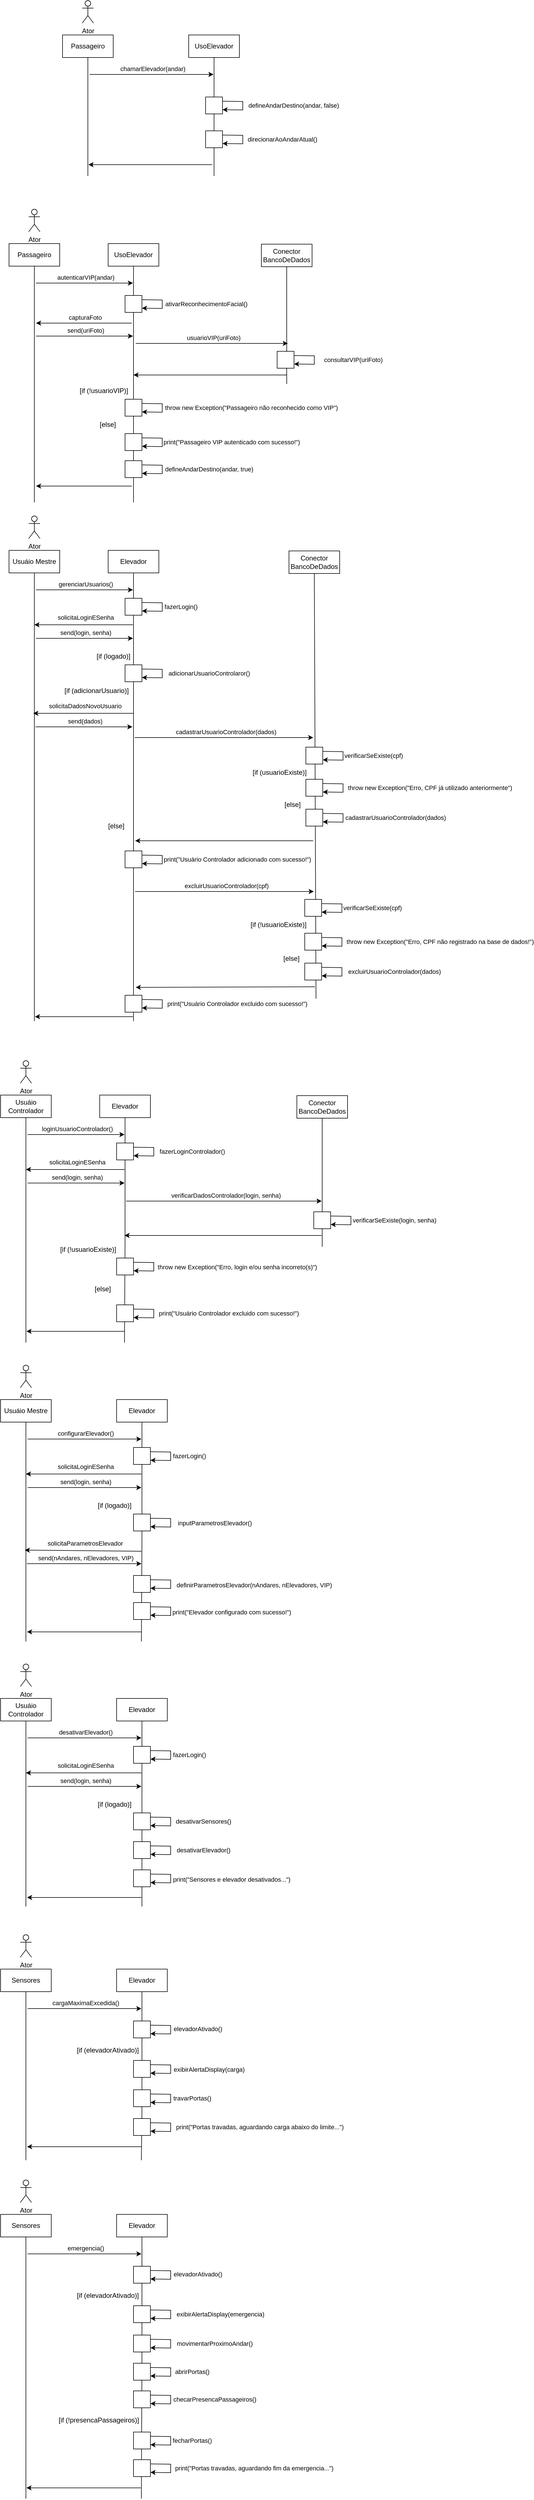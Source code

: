 <mxfile version="20.5.3" type="github">
  <diagram id="3JyE9qWSIHC2tVnXCIS9" name="Página-1">
    <mxGraphModel dx="963" dy="419" grid="1" gridSize="10" guides="1" tooltips="1" connect="1" arrows="1" fold="1" page="1" pageScale="1" pageWidth="827" pageHeight="1169" math="0" shadow="0">
      <root>
        <mxCell id="0" />
        <mxCell id="1" parent="0" />
        <mxCell id="3kf62RT6ePGo2hTkcLxx-1" value="Passageiro" style="rounded=0;whiteSpace=wrap;html=1;" parent="1" vertex="1">
          <mxGeometry x="190" y="81" width="90" height="40" as="geometry" />
        </mxCell>
        <mxCell id="3kf62RT6ePGo2hTkcLxx-2" value="Ator" style="shape=umlActor;verticalLabelPosition=bottom;verticalAlign=top;html=1;outlineConnect=0;" parent="1" vertex="1">
          <mxGeometry x="225" y="20" width="20" height="40" as="geometry" />
        </mxCell>
        <mxCell id="3kf62RT6ePGo2hTkcLxx-4" value="UsoElevador" style="rounded=0;whiteSpace=wrap;html=1;" parent="1" vertex="1">
          <mxGeometry x="414" y="81" width="90" height="40" as="geometry" />
        </mxCell>
        <mxCell id="3kf62RT6ePGo2hTkcLxx-5" value="" style="endArrow=none;html=1;rounded=0;entryX=0.5;entryY=1;entryDx=0;entryDy=0;startArrow=none;" parent="1" source="3kf62RT6ePGo2hTkcLxx-9" target="3kf62RT6ePGo2hTkcLxx-4" edge="1">
          <mxGeometry width="50" height="50" relative="1" as="geometry">
            <mxPoint x="459" y="431" as="sourcePoint" />
            <mxPoint x="440" y="211" as="targetPoint" />
          </mxGeometry>
        </mxCell>
        <mxCell id="3kf62RT6ePGo2hTkcLxx-6" value="" style="endArrow=none;html=1;rounded=0;entryX=0.5;entryY=1;entryDx=0;entryDy=0;" parent="1" target="3kf62RT6ePGo2hTkcLxx-1" edge="1">
          <mxGeometry width="50" height="50" relative="1" as="geometry">
            <mxPoint x="235" y="331" as="sourcePoint" />
            <mxPoint x="234.5" y="141" as="targetPoint" />
          </mxGeometry>
        </mxCell>
        <mxCell id="3kf62RT6ePGo2hTkcLxx-8" value="chamarElevador(andar)" style="endArrow=classic;html=1;rounded=0;" parent="1" edge="1">
          <mxGeometry x="0.018" y="10" width="50" height="50" relative="1" as="geometry">
            <mxPoint x="238" y="151" as="sourcePoint" />
            <mxPoint x="458" y="151" as="targetPoint" />
            <mxPoint as="offset" />
          </mxGeometry>
        </mxCell>
        <mxCell id="3kf62RT6ePGo2hTkcLxx-9" value="" style="whiteSpace=wrap;html=1;aspect=fixed;" parent="1" vertex="1">
          <mxGeometry x="444" y="191" width="30" height="30" as="geometry" />
        </mxCell>
        <mxCell id="3kf62RT6ePGo2hTkcLxx-10" value="" style="endArrow=none;html=1;rounded=0;entryX=0.5;entryY=1;entryDx=0;entryDy=0;" parent="1" target="3kf62RT6ePGo2hTkcLxx-9" edge="1">
          <mxGeometry width="50" height="50" relative="1" as="geometry">
            <mxPoint x="459" y="331" as="sourcePoint" />
            <mxPoint x="459" y="121" as="targetPoint" />
            <Array as="points">
              <mxPoint x="459" y="331" />
            </Array>
          </mxGeometry>
        </mxCell>
        <mxCell id="3kf62RT6ePGo2hTkcLxx-11" value="defineAndarDestino(andar, false)" style="endArrow=classic;html=1;rounded=0;exitX=1;exitY=0.25;exitDx=0;exitDy=0;entryX=1;entryY=0.75;entryDx=0;entryDy=0;" parent="1" source="3kf62RT6ePGo2hTkcLxx-9" target="3kf62RT6ePGo2hTkcLxx-9" edge="1">
          <mxGeometry x="-0.011" y="90" width="50" height="50" relative="1" as="geometry">
            <mxPoint x="370" y="261" as="sourcePoint" />
            <mxPoint x="500" y="221" as="targetPoint" />
            <Array as="points">
              <mxPoint x="510" y="199" />
              <mxPoint x="510" y="206" />
              <mxPoint x="510" y="214" />
            </Array>
            <mxPoint as="offset" />
          </mxGeometry>
        </mxCell>
        <mxCell id="3kf62RT6ePGo2hTkcLxx-13" value="" style="whiteSpace=wrap;html=1;aspect=fixed;" parent="1" vertex="1">
          <mxGeometry x="444" y="251" width="30" height="30" as="geometry" />
        </mxCell>
        <mxCell id="3kf62RT6ePGo2hTkcLxx-14" value="direcionarAoAndarAtual()" style="endArrow=classic;html=1;rounded=0;exitX=1;exitY=0.25;exitDx=0;exitDy=0;entryX=1;entryY=0.75;entryDx=0;entryDy=0;" parent="1" source="3kf62RT6ePGo2hTkcLxx-13" target="3kf62RT6ePGo2hTkcLxx-13" edge="1">
          <mxGeometry x="-0.011" y="70" width="50" height="50" relative="1" as="geometry">
            <mxPoint x="370" y="321" as="sourcePoint" />
            <mxPoint x="500" y="281" as="targetPoint" />
            <Array as="points">
              <mxPoint x="510" y="259" />
              <mxPoint x="510" y="266" />
              <mxPoint x="510" y="274" />
            </Array>
            <mxPoint as="offset" />
          </mxGeometry>
        </mxCell>
        <mxCell id="3kf62RT6ePGo2hTkcLxx-15" value="" style="endArrow=classic;html=1;rounded=0;" parent="1" edge="1">
          <mxGeometry width="50" height="50" relative="1" as="geometry">
            <mxPoint x="456" y="311" as="sourcePoint" />
            <mxPoint x="236" y="311" as="targetPoint" />
          </mxGeometry>
        </mxCell>
        <mxCell id="idAeQF3LPdiyXYUl15NZ-1" value="Passageiro" style="rounded=0;whiteSpace=wrap;html=1;" parent="1" vertex="1">
          <mxGeometry x="95" y="451" width="90" height="40" as="geometry" />
        </mxCell>
        <mxCell id="idAeQF3LPdiyXYUl15NZ-2" value="Ator" style="shape=umlActor;verticalLabelPosition=bottom;verticalAlign=top;html=1;outlineConnect=0;" parent="1" vertex="1">
          <mxGeometry x="130" y="390" width="20" height="40" as="geometry" />
        </mxCell>
        <mxCell id="idAeQF3LPdiyXYUl15NZ-3" value="UsoElevador" style="rounded=0;whiteSpace=wrap;html=1;" parent="1" vertex="1">
          <mxGeometry x="271" y="451" width="90" height="40" as="geometry" />
        </mxCell>
        <mxCell id="idAeQF3LPdiyXYUl15NZ-4" value="" style="endArrow=none;html=1;rounded=0;entryX=0.5;entryY=1;entryDx=0;entryDy=0;startArrow=none;" parent="1" source="idAeQF3LPdiyXYUl15NZ-7" target="idAeQF3LPdiyXYUl15NZ-3" edge="1">
          <mxGeometry width="50" height="50" relative="1" as="geometry">
            <mxPoint x="316" y="801" as="sourcePoint" />
            <mxPoint x="297" y="581" as="targetPoint" />
          </mxGeometry>
        </mxCell>
        <mxCell id="idAeQF3LPdiyXYUl15NZ-5" value="" style="endArrow=none;html=1;rounded=0;entryX=0.5;entryY=1;entryDx=0;entryDy=0;" parent="1" target="idAeQF3LPdiyXYUl15NZ-1" edge="1">
          <mxGeometry width="50" height="50" relative="1" as="geometry">
            <mxPoint x="140" y="910" as="sourcePoint" />
            <mxPoint x="139.5" y="511" as="targetPoint" />
          </mxGeometry>
        </mxCell>
        <mxCell id="idAeQF3LPdiyXYUl15NZ-6" value="autenticarVIP(andar)" style="endArrow=classic;html=1;rounded=0;" parent="1" edge="1">
          <mxGeometry x="0.018" y="10" width="50" height="50" relative="1" as="geometry">
            <mxPoint x="143" y="521" as="sourcePoint" />
            <mxPoint x="315" y="521" as="targetPoint" />
            <mxPoint as="offset" />
          </mxGeometry>
        </mxCell>
        <mxCell id="idAeQF3LPdiyXYUl15NZ-7" value="" style="whiteSpace=wrap;html=1;aspect=fixed;" parent="1" vertex="1">
          <mxGeometry x="301" y="543" width="30" height="30" as="geometry" />
        </mxCell>
        <mxCell id="idAeQF3LPdiyXYUl15NZ-8" value="" style="endArrow=none;html=1;rounded=0;entryX=0.5;entryY=1;entryDx=0;entryDy=0;" parent="1" target="idAeQF3LPdiyXYUl15NZ-7" edge="1">
          <mxGeometry width="50" height="50" relative="1" as="geometry">
            <mxPoint x="316" y="701" as="sourcePoint" />
            <mxPoint x="316" y="491" as="targetPoint" />
            <Array as="points">
              <mxPoint x="316" y="910" />
              <mxPoint x="316" y="701" />
            </Array>
          </mxGeometry>
        </mxCell>
        <mxCell id="idAeQF3LPdiyXYUl15NZ-9" value="ativarReconhecimentoFacial()" style="endArrow=classic;html=1;rounded=0;exitX=1;exitY=0.25;exitDx=0;exitDy=0;entryX=1;entryY=0.75;entryDx=0;entryDy=0;" parent="1" source="idAeQF3LPdiyXYUl15NZ-7" target="idAeQF3LPdiyXYUl15NZ-7" edge="1">
          <mxGeometry x="-0.011" y="78" width="50" height="50" relative="1" as="geometry">
            <mxPoint x="227" y="613" as="sourcePoint" />
            <mxPoint x="357" y="573" as="targetPoint" />
            <Array as="points">
              <mxPoint x="367" y="551" />
              <mxPoint x="367" y="558" />
              <mxPoint x="367" y="566" />
            </Array>
            <mxPoint as="offset" />
          </mxGeometry>
        </mxCell>
        <mxCell id="idAeQF3LPdiyXYUl15NZ-10" value="" style="whiteSpace=wrap;html=1;aspect=fixed;" parent="1" vertex="1">
          <mxGeometry x="301" y="836" width="30" height="30" as="geometry" />
        </mxCell>
        <mxCell id="idAeQF3LPdiyXYUl15NZ-11" value="defineAndarDestino(andar, true)" style="endArrow=classic;html=1;rounded=0;exitX=1;exitY=0.25;exitDx=0;exitDy=0;entryX=1;entryY=0.75;entryDx=0;entryDy=0;" parent="1" source="idAeQF3LPdiyXYUl15NZ-10" target="idAeQF3LPdiyXYUl15NZ-10" edge="1">
          <mxGeometry x="-0.011" y="83" width="50" height="50" relative="1" as="geometry">
            <mxPoint x="227" y="906" as="sourcePoint" />
            <mxPoint x="357" y="866" as="targetPoint" />
            <Array as="points">
              <mxPoint x="367" y="844" />
              <mxPoint x="367" y="851" />
              <mxPoint x="367" y="859" />
            </Array>
            <mxPoint as="offset" />
          </mxGeometry>
        </mxCell>
        <mxCell id="idAeQF3LPdiyXYUl15NZ-12" value="" style="endArrow=classic;html=1;rounded=0;" parent="1" edge="1">
          <mxGeometry width="50" height="50" relative="1" as="geometry">
            <mxPoint x="313" y="881" as="sourcePoint" />
            <mxPoint x="143" y="881" as="targetPoint" />
          </mxGeometry>
        </mxCell>
        <mxCell id="idAeQF3LPdiyXYUl15NZ-14" value="Conector&lt;br&gt;BancoDeDados" style="rounded=0;whiteSpace=wrap;html=1;" parent="1" vertex="1">
          <mxGeometry x="543" y="452" width="90" height="40" as="geometry" />
        </mxCell>
        <mxCell id="idAeQF3LPdiyXYUl15NZ-15" value="" style="endArrow=none;html=1;rounded=0;entryX=0.5;entryY=1;entryDx=0;entryDy=0;startArrow=none;" parent="1" target="idAeQF3LPdiyXYUl15NZ-14" edge="1">
          <mxGeometry width="50" height="50" relative="1" as="geometry">
            <mxPoint x="588" y="700" as="sourcePoint" />
            <mxPoint x="588" y="508" as="targetPoint" />
          </mxGeometry>
        </mxCell>
        <mxCell id="idAeQF3LPdiyXYUl15NZ-16" value="usuarioVIP(uriFoto)" style="endArrow=classic;html=1;rounded=0;" parent="1" edge="1">
          <mxGeometry x="0.018" y="10" width="50" height="50" relative="1" as="geometry">
            <mxPoint x="320" y="628" as="sourcePoint" />
            <mxPoint x="590" y="628" as="targetPoint" />
            <mxPoint as="offset" />
          </mxGeometry>
        </mxCell>
        <mxCell id="idAeQF3LPdiyXYUl15NZ-17" value="[if (!usuarioVIP)]" style="text;html=1;align=center;verticalAlign=middle;resizable=0;points=[];autosize=1;strokeColor=none;fillColor=none;" parent="1" vertex="1">
          <mxGeometry x="208" y="697" width="110" height="30" as="geometry" />
        </mxCell>
        <mxCell id="idAeQF3LPdiyXYUl15NZ-22" value="" style="whiteSpace=wrap;html=1;aspect=fixed;" parent="1" vertex="1">
          <mxGeometry x="301" y="727" width="30" height="30" as="geometry" />
        </mxCell>
        <mxCell id="idAeQF3LPdiyXYUl15NZ-23" value="throw new Exception(&quot;Passageiro não reconhecido como VIP&quot;)" style="endArrow=classic;html=1;rounded=0;exitX=1;exitY=0.25;exitDx=0;exitDy=0;entryX=1;entryY=0.75;entryDx=0;entryDy=0;" parent="1" source="idAeQF3LPdiyXYUl15NZ-22" target="idAeQF3LPdiyXYUl15NZ-22" edge="1">
          <mxGeometry x="-0.011" y="158" width="50" height="50" relative="1" as="geometry">
            <mxPoint x="227" y="797" as="sourcePoint" />
            <mxPoint x="357" y="757" as="targetPoint" />
            <Array as="points">
              <mxPoint x="367" y="735" />
              <mxPoint x="367" y="742" />
              <mxPoint x="367" y="750" />
            </Array>
            <mxPoint as="offset" />
          </mxGeometry>
        </mxCell>
        <mxCell id="idAeQF3LPdiyXYUl15NZ-24" value="" style="endArrow=classic;html=1;rounded=0;" parent="1" edge="1">
          <mxGeometry x="0.018" y="10" width="50" height="50" relative="1" as="geometry">
            <mxPoint x="588" y="684" as="sourcePoint" />
            <mxPoint x="316" y="684" as="targetPoint" />
            <mxPoint as="offset" />
          </mxGeometry>
        </mxCell>
        <mxCell id="idAeQF3LPdiyXYUl15NZ-25" value="" style="whiteSpace=wrap;html=1;aspect=fixed;" parent="1" vertex="1">
          <mxGeometry x="571" y="642" width="30" height="30" as="geometry" />
        </mxCell>
        <mxCell id="idAeQF3LPdiyXYUl15NZ-26" value="consultarVIP(uriFoto)" style="endArrow=classic;html=1;rounded=0;exitX=1;exitY=0.25;exitDx=0;exitDy=0;entryX=1;entryY=0.75;entryDx=0;entryDy=0;" parent="1" source="idAeQF3LPdiyXYUl15NZ-25" target="idAeQF3LPdiyXYUl15NZ-25" edge="1">
          <mxGeometry x="-0.011" y="69" width="50" height="50" relative="1" as="geometry">
            <mxPoint x="497" y="712" as="sourcePoint" />
            <mxPoint x="627" y="672" as="targetPoint" />
            <Array as="points">
              <mxPoint x="637" y="650" />
              <mxPoint x="637" y="657" />
              <mxPoint x="637" y="665" />
            </Array>
            <mxPoint as="offset" />
          </mxGeometry>
        </mxCell>
        <mxCell id="idAeQF3LPdiyXYUl15NZ-28" value="[else]" style="text;html=1;align=center;verticalAlign=middle;resizable=0;points=[];autosize=1;strokeColor=none;fillColor=none;" parent="1" vertex="1">
          <mxGeometry x="245" y="757" width="50" height="30" as="geometry" />
        </mxCell>
        <mxCell id="idAeQF3LPdiyXYUl15NZ-31" value="" style="whiteSpace=wrap;html=1;aspect=fixed;" parent="1" vertex="1">
          <mxGeometry x="301" y="788" width="30" height="30" as="geometry" />
        </mxCell>
        <mxCell id="idAeQF3LPdiyXYUl15NZ-32" value="print(&quot;Passageiro VIP autenticado com sucesso!&quot;)" style="endArrow=classic;html=1;rounded=0;exitX=1;exitY=0.25;exitDx=0;exitDy=0;entryX=1;entryY=0.75;entryDx=0;entryDy=0;" parent="1" source="idAeQF3LPdiyXYUl15NZ-31" target="idAeQF3LPdiyXYUl15NZ-31" edge="1">
          <mxGeometry x="-0.011" y="123" width="50" height="50" relative="1" as="geometry">
            <mxPoint x="227" y="858" as="sourcePoint" />
            <mxPoint x="357" y="818" as="targetPoint" />
            <Array as="points">
              <mxPoint x="367" y="796" />
              <mxPoint x="367" y="803" />
              <mxPoint x="367" y="811" />
            </Array>
            <mxPoint as="offset" />
          </mxGeometry>
        </mxCell>
        <mxCell id="idAeQF3LPdiyXYUl15NZ-33" value="Usuáio Mestre" style="rounded=0;whiteSpace=wrap;html=1;" parent="1" vertex="1">
          <mxGeometry x="95" y="995" width="90" height="40" as="geometry" />
        </mxCell>
        <mxCell id="idAeQF3LPdiyXYUl15NZ-34" value="Ator" style="shape=umlActor;verticalLabelPosition=bottom;verticalAlign=top;html=1;outlineConnect=0;" parent="1" vertex="1">
          <mxGeometry x="130" y="934" width="20" height="40" as="geometry" />
        </mxCell>
        <mxCell id="idAeQF3LPdiyXYUl15NZ-35" value="Elevador" style="rounded=0;whiteSpace=wrap;html=1;" parent="1" vertex="1">
          <mxGeometry x="271" y="995" width="90" height="40" as="geometry" />
        </mxCell>
        <mxCell id="idAeQF3LPdiyXYUl15NZ-36" value="" style="endArrow=none;html=1;rounded=0;entryX=0.5;entryY=1;entryDx=0;entryDy=0;startArrow=none;" parent="1" source="idAeQF3LPdiyXYUl15NZ-39" target="idAeQF3LPdiyXYUl15NZ-35" edge="1">
          <mxGeometry width="50" height="50" relative="1" as="geometry">
            <mxPoint x="316" y="1345" as="sourcePoint" />
            <mxPoint x="297" y="1125" as="targetPoint" />
          </mxGeometry>
        </mxCell>
        <mxCell id="idAeQF3LPdiyXYUl15NZ-37" value="" style="endArrow=none;html=1;rounded=0;entryX=0.5;entryY=1;entryDx=0;entryDy=0;" parent="1" target="idAeQF3LPdiyXYUl15NZ-33" edge="1">
          <mxGeometry width="50" height="50" relative="1" as="geometry">
            <mxPoint x="140" y="1830" as="sourcePoint" />
            <mxPoint x="139.5" y="1055" as="targetPoint" />
          </mxGeometry>
        </mxCell>
        <mxCell id="idAeQF3LPdiyXYUl15NZ-38" value="gerenciarUsuarios()" style="endArrow=classic;html=1;rounded=0;" parent="1" edge="1">
          <mxGeometry x="0.018" y="10" width="50" height="50" relative="1" as="geometry">
            <mxPoint x="143" y="1065" as="sourcePoint" />
            <mxPoint x="315.0" y="1065" as="targetPoint" />
            <mxPoint as="offset" />
          </mxGeometry>
        </mxCell>
        <mxCell id="idAeQF3LPdiyXYUl15NZ-39" value="" style="whiteSpace=wrap;html=1;aspect=fixed;" parent="1" vertex="1">
          <mxGeometry x="301" y="1198" width="30" height="30" as="geometry" />
        </mxCell>
        <mxCell id="idAeQF3LPdiyXYUl15NZ-40" value="" style="endArrow=none;html=1;rounded=0;entryX=0.5;entryY=1;entryDx=0;entryDy=0;" parent="1" target="idAeQF3LPdiyXYUl15NZ-39" edge="1">
          <mxGeometry width="50" height="50" relative="1" as="geometry">
            <mxPoint x="316.0" y="1245" as="sourcePoint" />
            <mxPoint x="316" y="1035" as="targetPoint" />
            <Array as="points">
              <mxPoint x="316" y="1830" />
              <mxPoint x="316" y="1245" />
            </Array>
          </mxGeometry>
        </mxCell>
        <mxCell id="idAeQF3LPdiyXYUl15NZ-41" value="adicionarUsuarioControlaror()" style="endArrow=classic;html=1;rounded=0;exitX=1;exitY=0.25;exitDx=0;exitDy=0;entryX=1;entryY=0.75;entryDx=0;entryDy=0;" parent="1" source="idAeQF3LPdiyXYUl15NZ-39" target="idAeQF3LPdiyXYUl15NZ-39" edge="1">
          <mxGeometry x="-0.011" y="83" width="50" height="50" relative="1" as="geometry">
            <mxPoint x="227" y="1268" as="sourcePoint" />
            <mxPoint x="357" y="1228" as="targetPoint" />
            <Array as="points">
              <mxPoint x="367" y="1206" />
              <mxPoint x="367" y="1213" />
              <mxPoint x="367" y="1221" />
            </Array>
            <mxPoint as="offset" />
          </mxGeometry>
        </mxCell>
        <mxCell id="idAeQF3LPdiyXYUl15NZ-44" value="" style="endArrow=classic;html=1;rounded=0;" parent="1" edge="1">
          <mxGeometry width="50" height="50" relative="1" as="geometry">
            <mxPoint x="315" y="1822" as="sourcePoint" />
            <mxPoint x="141" y="1822" as="targetPoint" />
          </mxGeometry>
        </mxCell>
        <mxCell id="idAeQF3LPdiyXYUl15NZ-45" value="Conector&lt;br&gt;BancoDeDados" style="rounded=0;whiteSpace=wrap;html=1;" parent="1" vertex="1">
          <mxGeometry x="592" y="996" width="90" height="40" as="geometry" />
        </mxCell>
        <mxCell id="idAeQF3LPdiyXYUl15NZ-46" value="" style="endArrow=none;html=1;rounded=0;entryX=0.5;entryY=1;entryDx=0;entryDy=0;startArrow=none;" parent="1" target="idAeQF3LPdiyXYUl15NZ-45" edge="1">
          <mxGeometry width="50" height="50" relative="1" as="geometry">
            <mxPoint x="640" y="1790" as="sourcePoint" />
            <mxPoint x="637" y="1052" as="targetPoint" />
          </mxGeometry>
        </mxCell>
        <mxCell id="idAeQF3LPdiyXYUl15NZ-47" value="cadastrarUsuarioControlador(dados)" style="endArrow=classic;html=1;rounded=0;" parent="1" edge="1">
          <mxGeometry x="0.018" y="10" width="50" height="50" relative="1" as="geometry">
            <mxPoint x="318" y="1327" as="sourcePoint" />
            <mxPoint x="635" y="1327" as="targetPoint" />
            <mxPoint as="offset" />
          </mxGeometry>
        </mxCell>
        <mxCell id="idAeQF3LPdiyXYUl15NZ-48" value="[if (adicionarUsuario)]" style="text;html=1;align=center;verticalAlign=middle;resizable=0;points=[];autosize=1;strokeColor=none;fillColor=none;" parent="1" vertex="1">
          <mxGeometry x="180" y="1229" width="140" height="30" as="geometry" />
        </mxCell>
        <mxCell id="idAeQF3LPdiyXYUl15NZ-52" value="" style="whiteSpace=wrap;html=1;aspect=fixed;" parent="1" vertex="1">
          <mxGeometry x="622" y="1454" width="30" height="30" as="geometry" />
        </mxCell>
        <mxCell id="idAeQF3LPdiyXYUl15NZ-53" value="cadastrarUsuarioControlador(dados)" style="endArrow=classic;html=1;rounded=0;exitX=1;exitY=0.25;exitDx=0;exitDy=0;entryX=1;entryY=0.75;entryDx=0;entryDy=0;" parent="1" source="idAeQF3LPdiyXYUl15NZ-52" target="idAeQF3LPdiyXYUl15NZ-52" edge="1">
          <mxGeometry x="-0.011" y="93" width="50" height="50" relative="1" as="geometry">
            <mxPoint x="548" y="1524" as="sourcePoint" />
            <mxPoint x="678" y="1484" as="targetPoint" />
            <Array as="points">
              <mxPoint x="688" y="1462" />
              <mxPoint x="688" y="1469" />
              <mxPoint x="688" y="1477" />
            </Array>
            <mxPoint as="offset" />
          </mxGeometry>
        </mxCell>
        <mxCell id="idAeQF3LPdiyXYUl15NZ-54" value="[else]" style="text;html=1;align=center;verticalAlign=middle;resizable=0;points=[];autosize=1;strokeColor=none;fillColor=none;" parent="1" vertex="1">
          <mxGeometry x="260" y="1469" width="50" height="30" as="geometry" />
        </mxCell>
        <mxCell id="idAeQF3LPdiyXYUl15NZ-57" value="capturaFoto" style="endArrow=classic;html=1;rounded=0;" parent="1" edge="1">
          <mxGeometry x="-0.024" y="-10" width="50" height="50" relative="1" as="geometry">
            <mxPoint x="313" y="592" as="sourcePoint" />
            <mxPoint x="143" y="592" as="targetPoint" />
            <mxPoint as="offset" />
          </mxGeometry>
        </mxCell>
        <mxCell id="idAeQF3LPdiyXYUl15NZ-58" value="send(uriFoto)" style="endArrow=classic;html=1;rounded=0;" parent="1" edge="1">
          <mxGeometry x="0.018" y="10" width="50" height="50" relative="1" as="geometry">
            <mxPoint x="143" y="615" as="sourcePoint" />
            <mxPoint x="315" y="615" as="targetPoint" />
            <mxPoint as="offset" />
          </mxGeometry>
        </mxCell>
        <mxCell id="idAeQF3LPdiyXYUl15NZ-59" value="solicitaDadosNovoUsuario" style="endArrow=classic;html=1;rounded=0;" parent="1" edge="1">
          <mxGeometry x="-0.034" y="-13" width="50" height="50" relative="1" as="geometry">
            <mxPoint x="316" y="1284" as="sourcePoint" />
            <mxPoint x="138.0" y="1284" as="targetPoint" />
            <mxPoint as="offset" />
          </mxGeometry>
        </mxCell>
        <mxCell id="idAeQF3LPdiyXYUl15NZ-60" value="send(dados)" style="endArrow=classic;html=1;rounded=0;" parent="1" edge="1">
          <mxGeometry x="0.018" y="10" width="50" height="50" relative="1" as="geometry">
            <mxPoint x="142" y="1308" as="sourcePoint" />
            <mxPoint x="314" y="1308" as="targetPoint" />
            <mxPoint as="offset" />
          </mxGeometry>
        </mxCell>
        <mxCell id="idAeQF3LPdiyXYUl15NZ-61" value="" style="endArrow=classic;html=1;rounded=0;" parent="1" edge="1">
          <mxGeometry x="-0.034" y="-13" width="50" height="50" relative="1" as="geometry">
            <mxPoint x="635" y="1510" as="sourcePoint" />
            <mxPoint x="319" y="1510" as="targetPoint" />
            <mxPoint as="offset" />
          </mxGeometry>
        </mxCell>
        <mxCell id="idAeQF3LPdiyXYUl15NZ-63" value="" style="whiteSpace=wrap;html=1;aspect=fixed;" parent="1" vertex="1">
          <mxGeometry x="301" y="1528" width="30" height="30" as="geometry" />
        </mxCell>
        <mxCell id="idAeQF3LPdiyXYUl15NZ-64" value="print(&quot;Usuário Controlador adicionado com sucesso!&quot;)" style="endArrow=classic;html=1;rounded=0;exitX=1;exitY=0.25;exitDx=0;exitDy=0;entryX=1;entryY=0.75;entryDx=0;entryDy=0;" parent="1" source="idAeQF3LPdiyXYUl15NZ-63" target="idAeQF3LPdiyXYUl15NZ-63" edge="1">
          <mxGeometry x="-0.011" y="133" width="50" height="50" relative="1" as="geometry">
            <mxPoint x="227" y="1598" as="sourcePoint" />
            <mxPoint x="357" y="1558" as="targetPoint" />
            <Array as="points">
              <mxPoint x="367" y="1536" />
              <mxPoint x="367" y="1543" />
              <mxPoint x="367" y="1551" />
            </Array>
            <mxPoint as="offset" />
          </mxGeometry>
        </mxCell>
        <mxCell id="idAeQF3LPdiyXYUl15NZ-66" value="" style="whiteSpace=wrap;html=1;aspect=fixed;" parent="1" vertex="1">
          <mxGeometry x="622" y="1344" width="30" height="30" as="geometry" />
        </mxCell>
        <mxCell id="idAeQF3LPdiyXYUl15NZ-67" value="verificarSeExiste(cpf)" style="endArrow=classic;html=1;rounded=0;exitX=1;exitY=0.25;exitDx=0;exitDy=0;entryX=1;entryY=0.75;entryDx=0;entryDy=0;" parent="1" source="idAeQF3LPdiyXYUl15NZ-66" target="idAeQF3LPdiyXYUl15NZ-66" edge="1">
          <mxGeometry x="-0.011" y="54" width="50" height="50" relative="1" as="geometry">
            <mxPoint x="548" y="1414" as="sourcePoint" />
            <mxPoint x="678" y="1374" as="targetPoint" />
            <Array as="points">
              <mxPoint x="688" y="1352" />
              <mxPoint x="688" y="1359" />
              <mxPoint x="688" y="1367" />
            </Array>
            <mxPoint as="offset" />
          </mxGeometry>
        </mxCell>
        <mxCell id="idAeQF3LPdiyXYUl15NZ-68" value="[if (usuarioExiste)]" style="text;html=1;align=center;verticalAlign=middle;resizable=0;points=[];autosize=1;strokeColor=none;fillColor=none;" parent="1" vertex="1">
          <mxGeometry x="515" y="1374" width="120" height="30" as="geometry" />
        </mxCell>
        <mxCell id="idAeQF3LPdiyXYUl15NZ-69" value="" style="whiteSpace=wrap;html=1;aspect=fixed;" parent="1" vertex="1">
          <mxGeometry x="622" y="1401" width="30" height="30" as="geometry" />
        </mxCell>
        <mxCell id="idAeQF3LPdiyXYUl15NZ-70" value="throw new Exception(&quot;Erro, CPF já utilizado anteriormente&quot;)" style="endArrow=classic;html=1;rounded=0;exitX=1;exitY=0.25;exitDx=0;exitDy=0;entryX=1;entryY=0.75;entryDx=0;entryDy=0;" parent="1" source="idAeQF3LPdiyXYUl15NZ-69" target="idAeQF3LPdiyXYUl15NZ-69" edge="1">
          <mxGeometry x="-0.011" y="154" width="50" height="50" relative="1" as="geometry">
            <mxPoint x="548" y="1471" as="sourcePoint" />
            <mxPoint x="678" y="1431" as="targetPoint" />
            <Array as="points">
              <mxPoint x="688" y="1409" />
              <mxPoint x="688" y="1416" />
              <mxPoint x="688" y="1424" />
            </Array>
            <mxPoint as="offset" />
          </mxGeometry>
        </mxCell>
        <mxCell id="idAeQF3LPdiyXYUl15NZ-71" value="[else]" style="text;html=1;align=center;verticalAlign=middle;resizable=0;points=[];autosize=1;strokeColor=none;fillColor=none;" parent="1" vertex="1">
          <mxGeometry x="573" y="1431" width="50" height="30" as="geometry" />
        </mxCell>
        <mxCell id="idAeQF3LPdiyXYUl15NZ-73" value="excluirUsuarioControlador(cpf)" style="endArrow=classic;html=1;rounded=0;" parent="1" edge="1">
          <mxGeometry x="0.018" y="10" width="50" height="50" relative="1" as="geometry">
            <mxPoint x="319" y="1600" as="sourcePoint" />
            <mxPoint x="636" y="1600" as="targetPoint" />
            <mxPoint as="offset" />
          </mxGeometry>
        </mxCell>
        <mxCell id="idAeQF3LPdiyXYUl15NZ-75" value="" style="endArrow=classic;html=1;rounded=0;" parent="1" edge="1">
          <mxGeometry x="-0.034" y="-13" width="50" height="50" relative="1" as="geometry">
            <mxPoint x="638" y="1769" as="sourcePoint" />
            <mxPoint x="320" y="1770" as="targetPoint" />
            <mxPoint as="offset" />
          </mxGeometry>
        </mxCell>
        <mxCell id="idAeQF3LPdiyXYUl15NZ-76" value="" style="whiteSpace=wrap;html=1;aspect=fixed;" parent="1" vertex="1">
          <mxGeometry x="620" y="1727" width="30" height="30" as="geometry" />
        </mxCell>
        <mxCell id="idAeQF3LPdiyXYUl15NZ-77" value="excluirUsuarioControlador(dados)" style="endArrow=classic;html=1;rounded=0;exitX=1;exitY=0.25;exitDx=0;exitDy=0;entryX=1;entryY=0.75;entryDx=0;entryDy=0;" parent="1" source="idAeQF3LPdiyXYUl15NZ-76" target="idAeQF3LPdiyXYUl15NZ-76" edge="1">
          <mxGeometry x="-0.011" y="93" width="50" height="50" relative="1" as="geometry">
            <mxPoint x="546" y="1797" as="sourcePoint" />
            <mxPoint x="676" y="1757" as="targetPoint" />
            <Array as="points">
              <mxPoint x="686" y="1735" />
              <mxPoint x="686" y="1742" />
              <mxPoint x="686" y="1750" />
            </Array>
            <mxPoint as="offset" />
          </mxGeometry>
        </mxCell>
        <mxCell id="idAeQF3LPdiyXYUl15NZ-78" value="" style="whiteSpace=wrap;html=1;aspect=fixed;" parent="1" vertex="1">
          <mxGeometry x="620" y="1614" width="30" height="30" as="geometry" />
        </mxCell>
        <mxCell id="idAeQF3LPdiyXYUl15NZ-79" value="verificarSeExiste(cpf)" style="endArrow=classic;html=1;rounded=0;exitX=1;exitY=0.25;exitDx=0;exitDy=0;entryX=1;entryY=0.75;entryDx=0;entryDy=0;" parent="1" source="idAeQF3LPdiyXYUl15NZ-78" target="idAeQF3LPdiyXYUl15NZ-78" edge="1">
          <mxGeometry x="-0.011" y="54" width="50" height="50" relative="1" as="geometry">
            <mxPoint x="546" y="1684" as="sourcePoint" />
            <mxPoint x="676" y="1644" as="targetPoint" />
            <Array as="points">
              <mxPoint x="686" y="1622" />
              <mxPoint x="686" y="1629" />
              <mxPoint x="686" y="1637" />
            </Array>
            <mxPoint as="offset" />
          </mxGeometry>
        </mxCell>
        <mxCell id="idAeQF3LPdiyXYUl15NZ-80" value="[if (!usuarioExiste)]" style="text;html=1;align=center;verticalAlign=middle;resizable=0;points=[];autosize=1;strokeColor=none;fillColor=none;" parent="1" vertex="1">
          <mxGeometry x="513" y="1644" width="120" height="30" as="geometry" />
        </mxCell>
        <mxCell id="idAeQF3LPdiyXYUl15NZ-81" value="" style="whiteSpace=wrap;html=1;aspect=fixed;" parent="1" vertex="1">
          <mxGeometry x="620" y="1674" width="30" height="30" as="geometry" />
        </mxCell>
        <mxCell id="idAeQF3LPdiyXYUl15NZ-82" value="throw new Exception(&quot;Erro, CPF não registrado na base de dados!&quot;)" style="endArrow=classic;html=1;rounded=0;exitX=1;exitY=0.25;exitDx=0;exitDy=0;entryX=1;entryY=0.75;entryDx=0;entryDy=0;" parent="1" source="idAeQF3LPdiyXYUl15NZ-81" target="idAeQF3LPdiyXYUl15NZ-81" edge="1">
          <mxGeometry x="-0.011" y="174" width="50" height="50" relative="1" as="geometry">
            <mxPoint x="546" y="1744" as="sourcePoint" />
            <mxPoint x="676" y="1704" as="targetPoint" />
            <Array as="points">
              <mxPoint x="686" y="1682" />
              <mxPoint x="686" y="1689" />
              <mxPoint x="686" y="1697" />
            </Array>
            <mxPoint as="offset" />
          </mxGeometry>
        </mxCell>
        <mxCell id="idAeQF3LPdiyXYUl15NZ-83" value="[else]" style="text;html=1;align=center;verticalAlign=middle;resizable=0;points=[];autosize=1;strokeColor=none;fillColor=none;" parent="1" vertex="1">
          <mxGeometry x="571" y="1704" width="50" height="30" as="geometry" />
        </mxCell>
        <mxCell id="idAeQF3LPdiyXYUl15NZ-84" value="" style="whiteSpace=wrap;html=1;aspect=fixed;" parent="1" vertex="1">
          <mxGeometry x="301" y="1784" width="30" height="30" as="geometry" />
        </mxCell>
        <mxCell id="idAeQF3LPdiyXYUl15NZ-85" value="print(&quot;Usuário Controlador excluido com sucesso!&quot;)" style="endArrow=classic;html=1;rounded=0;exitX=1;exitY=0.25;exitDx=0;exitDy=0;entryX=1;entryY=0.75;entryDx=0;entryDy=0;" parent="1" source="idAeQF3LPdiyXYUl15NZ-84" target="idAeQF3LPdiyXYUl15NZ-84" edge="1">
          <mxGeometry x="-0.011" y="133" width="50" height="50" relative="1" as="geometry">
            <mxPoint x="227" y="1854" as="sourcePoint" />
            <mxPoint x="357" y="1814" as="targetPoint" />
            <Array as="points">
              <mxPoint x="367" y="1792" />
              <mxPoint x="367" y="1799" />
              <mxPoint x="367" y="1807" />
            </Array>
            <mxPoint as="offset" />
          </mxGeometry>
        </mxCell>
        <mxCell id="idAeQF3LPdiyXYUl15NZ-124" value="" style="whiteSpace=wrap;html=1;aspect=fixed;" parent="1" vertex="1">
          <mxGeometry x="301" y="1080" width="30" height="30" as="geometry" />
        </mxCell>
        <mxCell id="idAeQF3LPdiyXYUl15NZ-125" value="fazerLogin()" style="endArrow=classic;html=1;rounded=0;exitX=1;exitY=0.25;exitDx=0;exitDy=0;entryX=1;entryY=0.75;entryDx=0;entryDy=0;" parent="1" source="idAeQF3LPdiyXYUl15NZ-124" target="idAeQF3LPdiyXYUl15NZ-124" edge="1">
          <mxGeometry x="-0.011" y="33" width="50" height="50" relative="1" as="geometry">
            <mxPoint x="227" y="1150" as="sourcePoint" />
            <mxPoint x="357" y="1110" as="targetPoint" />
            <Array as="points">
              <mxPoint x="367" y="1088" />
              <mxPoint x="367" y="1095" />
              <mxPoint x="367" y="1103" />
            </Array>
            <mxPoint as="offset" />
          </mxGeometry>
        </mxCell>
        <mxCell id="idAeQF3LPdiyXYUl15NZ-127" value="solicitaLoginESenha" style="endArrow=classic;html=1;rounded=0;" parent="1" edge="1">
          <mxGeometry x="-0.034" y="-13" width="50" height="50" relative="1" as="geometry">
            <mxPoint x="315" y="1127" as="sourcePoint" />
            <mxPoint x="140" y="1127" as="targetPoint" />
            <mxPoint as="offset" />
          </mxGeometry>
        </mxCell>
        <mxCell id="idAeQF3LPdiyXYUl15NZ-128" value="send(login, senha)" style="endArrow=classic;html=1;rounded=0;" parent="1" edge="1">
          <mxGeometry x="0.018" y="10" width="50" height="50" relative="1" as="geometry">
            <mxPoint x="143" y="1151" as="sourcePoint" />
            <mxPoint x="315" y="1151" as="targetPoint" />
            <mxPoint as="offset" />
          </mxGeometry>
        </mxCell>
        <mxCell id="idAeQF3LPdiyXYUl15NZ-129" value="[if (logado)]" style="text;html=1;align=center;verticalAlign=middle;resizable=0;points=[];autosize=1;strokeColor=none;fillColor=none;" parent="1" vertex="1">
          <mxGeometry x="240" y="1168" width="80" height="30" as="geometry" />
        </mxCell>
        <mxCell id="qbrw99FZiVQoqzOKYDM2-1" value="Usuáio Controlador" style="rounded=0;whiteSpace=wrap;html=1;" vertex="1" parent="1">
          <mxGeometry x="80" y="1961" width="90" height="40" as="geometry" />
        </mxCell>
        <mxCell id="qbrw99FZiVQoqzOKYDM2-2" value="Ator" style="shape=umlActor;verticalLabelPosition=bottom;verticalAlign=top;html=1;outlineConnect=0;" vertex="1" parent="1">
          <mxGeometry x="115" y="1900" width="20" height="40" as="geometry" />
        </mxCell>
        <mxCell id="qbrw99FZiVQoqzOKYDM2-3" value="Elevador" style="rounded=0;whiteSpace=wrap;html=1;" vertex="1" parent="1">
          <mxGeometry x="256" y="1961" width="90" height="40" as="geometry" />
        </mxCell>
        <mxCell id="qbrw99FZiVQoqzOKYDM2-4" value="" style="endArrow=none;html=1;rounded=0;entryX=0.5;entryY=1;entryDx=0;entryDy=0;startArrow=none;" edge="1" parent="1" target="qbrw99FZiVQoqzOKYDM2-3">
          <mxGeometry width="50" height="50" relative="1" as="geometry">
            <mxPoint x="301" y="2190" as="sourcePoint" />
            <mxPoint x="282" y="2091" as="targetPoint" />
          </mxGeometry>
        </mxCell>
        <mxCell id="qbrw99FZiVQoqzOKYDM2-5" value="" style="endArrow=none;html=1;rounded=0;entryX=0.5;entryY=1;entryDx=0;entryDy=0;" edge="1" parent="1" target="qbrw99FZiVQoqzOKYDM2-1">
          <mxGeometry width="50" height="50" relative="1" as="geometry">
            <mxPoint x="125" y="2400" as="sourcePoint" />
            <mxPoint x="124.5" y="2021" as="targetPoint" />
          </mxGeometry>
        </mxCell>
        <mxCell id="qbrw99FZiVQoqzOKYDM2-6" value="loginUsuarioControlador()" style="endArrow=classic;html=1;rounded=0;" edge="1" parent="1">
          <mxGeometry x="0.018" y="10" width="50" height="50" relative="1" as="geometry">
            <mxPoint x="128" y="2031" as="sourcePoint" />
            <mxPoint x="300" y="2031" as="targetPoint" />
            <mxPoint as="offset" />
          </mxGeometry>
        </mxCell>
        <mxCell id="qbrw99FZiVQoqzOKYDM2-8" value="" style="endArrow=none;html=1;rounded=0;entryX=0.5;entryY=1;entryDx=0;entryDy=0;" edge="1" parent="1">
          <mxGeometry width="50" height="50" relative="1" as="geometry">
            <mxPoint x="301" y="2221" as="sourcePoint" />
            <mxPoint x="301" y="2190" as="targetPoint" />
            <Array as="points">
              <mxPoint x="300" y="2400" />
              <mxPoint x="301" y="2221" />
            </Array>
          </mxGeometry>
        </mxCell>
        <mxCell id="qbrw99FZiVQoqzOKYDM2-10" value="" style="endArrow=classic;html=1;rounded=0;" edge="1" parent="1">
          <mxGeometry width="50" height="50" relative="1" as="geometry">
            <mxPoint x="300" y="2380" as="sourcePoint" />
            <mxPoint x="126" y="2380" as="targetPoint" />
          </mxGeometry>
        </mxCell>
        <mxCell id="qbrw99FZiVQoqzOKYDM2-11" value="Conector&lt;br&gt;BancoDeDados" style="rounded=0;whiteSpace=wrap;html=1;" vertex="1" parent="1">
          <mxGeometry x="606" y="1962" width="90" height="40" as="geometry" />
        </mxCell>
        <mxCell id="qbrw99FZiVQoqzOKYDM2-12" value="" style="endArrow=none;html=1;rounded=0;entryX=0.5;entryY=1;entryDx=0;entryDy=0;startArrow=none;" edge="1" parent="1" target="qbrw99FZiVQoqzOKYDM2-11">
          <mxGeometry width="50" height="50" relative="1" as="geometry">
            <mxPoint x="651" y="2230" as="sourcePoint" />
            <mxPoint x="651" y="2018" as="targetPoint" />
          </mxGeometry>
        </mxCell>
        <mxCell id="qbrw99FZiVQoqzOKYDM2-13" value="verificarDadosControlador(login, senha)" style="endArrow=classic;html=1;rounded=0;" edge="1" parent="1">
          <mxGeometry x="0.018" y="10" width="50" height="50" relative="1" as="geometry">
            <mxPoint x="303" y="2149" as="sourcePoint" />
            <mxPoint x="650" y="2149" as="targetPoint" />
            <mxPoint as="offset" />
          </mxGeometry>
        </mxCell>
        <mxCell id="qbrw99FZiVQoqzOKYDM2-17" value="[else]" style="text;html=1;align=center;verticalAlign=middle;resizable=0;points=[];autosize=1;strokeColor=none;fillColor=none;" vertex="1" parent="1">
          <mxGeometry x="236" y="2290" width="50" height="30" as="geometry" />
        </mxCell>
        <mxCell id="qbrw99FZiVQoqzOKYDM2-20" value="" style="endArrow=classic;html=1;rounded=0;" edge="1" parent="1">
          <mxGeometry x="-0.034" y="-13" width="50" height="50" relative="1" as="geometry">
            <mxPoint x="650" y="2210" as="sourcePoint" />
            <mxPoint x="300" y="2210" as="targetPoint" />
            <mxPoint as="offset" />
          </mxGeometry>
        </mxCell>
        <mxCell id="qbrw99FZiVQoqzOKYDM2-21" value="" style="whiteSpace=wrap;html=1;aspect=fixed;" vertex="1" parent="1">
          <mxGeometry x="286" y="2250" width="30" height="30" as="geometry" />
        </mxCell>
        <mxCell id="qbrw99FZiVQoqzOKYDM2-22" value="throw new Exception(&quot;Erro, login e/ou senha incorreto(s)&quot;)" style="endArrow=classic;html=1;rounded=0;exitX=1;exitY=0.25;exitDx=0;exitDy=0;entryX=1;entryY=0.75;entryDx=0;entryDy=0;" edge="1" parent="1" source="qbrw99FZiVQoqzOKYDM2-21" target="qbrw99FZiVQoqzOKYDM2-21">
          <mxGeometry x="0.011" y="148" width="50" height="50" relative="1" as="geometry">
            <mxPoint x="212" y="2320" as="sourcePoint" />
            <mxPoint x="342" y="2280" as="targetPoint" />
            <Array as="points">
              <mxPoint x="352" y="2258" />
              <mxPoint x="352" y="2265" />
              <mxPoint x="352" y="2273" />
            </Array>
            <mxPoint as="offset" />
          </mxGeometry>
        </mxCell>
        <mxCell id="qbrw99FZiVQoqzOKYDM2-23" value="" style="whiteSpace=wrap;html=1;aspect=fixed;" vertex="1" parent="1">
          <mxGeometry x="636" y="2168" width="30" height="30" as="geometry" />
        </mxCell>
        <mxCell id="qbrw99FZiVQoqzOKYDM2-24" value="verificarSeExiste(login, senha)" style="endArrow=classic;html=1;rounded=0;exitX=1;exitY=0.25;exitDx=0;exitDy=0;entryX=1;entryY=0.75;entryDx=0;entryDy=0;" edge="1" parent="1" source="qbrw99FZiVQoqzOKYDM2-23" target="qbrw99FZiVQoqzOKYDM2-23">
          <mxGeometry x="-0.011" y="77" width="50" height="50" relative="1" as="geometry">
            <mxPoint x="562" y="2238" as="sourcePoint" />
            <mxPoint x="692" y="2198" as="targetPoint" />
            <Array as="points">
              <mxPoint x="702" y="2176" />
              <mxPoint x="702" y="2183" />
              <mxPoint x="702" y="2191" />
            </Array>
            <mxPoint as="offset" />
          </mxGeometry>
        </mxCell>
        <mxCell id="qbrw99FZiVQoqzOKYDM2-25" value="[if (!usuarioExiste)]" style="text;html=1;align=center;verticalAlign=middle;resizable=0;points=[];autosize=1;strokeColor=none;fillColor=none;" vertex="1" parent="1">
          <mxGeometry x="175" y="2220" width="120" height="30" as="geometry" />
        </mxCell>
        <mxCell id="qbrw99FZiVQoqzOKYDM2-39" value="" style="whiteSpace=wrap;html=1;aspect=fixed;" vertex="1" parent="1">
          <mxGeometry x="286" y="2333" width="30" height="30" as="geometry" />
        </mxCell>
        <mxCell id="qbrw99FZiVQoqzOKYDM2-40" value="print(&quot;Usuário Controlador excluido com sucesso!&quot;)" style="endArrow=classic;html=1;rounded=0;exitX=1;exitY=0.25;exitDx=0;exitDy=0;entryX=1;entryY=0.75;entryDx=0;entryDy=0;" edge="1" parent="1" source="qbrw99FZiVQoqzOKYDM2-39" target="qbrw99FZiVQoqzOKYDM2-39">
          <mxGeometry x="-0.011" y="133" width="50" height="50" relative="1" as="geometry">
            <mxPoint x="212" y="2403" as="sourcePoint" />
            <mxPoint x="342" y="2363" as="targetPoint" />
            <Array as="points">
              <mxPoint x="352" y="2341" />
              <mxPoint x="352" y="2348" />
              <mxPoint x="352" y="2356" />
            </Array>
            <mxPoint as="offset" />
          </mxGeometry>
        </mxCell>
        <mxCell id="qbrw99FZiVQoqzOKYDM2-41" value="" style="whiteSpace=wrap;html=1;aspect=fixed;" vertex="1" parent="1">
          <mxGeometry x="286" y="2046" width="30" height="30" as="geometry" />
        </mxCell>
        <mxCell id="qbrw99FZiVQoqzOKYDM2-42" value="fazerLoginControlador()" style="endArrow=classic;html=1;rounded=0;exitX=1;exitY=0.25;exitDx=0;exitDy=0;entryX=1;entryY=0.75;entryDx=0;entryDy=0;" edge="1" parent="1" source="qbrw99FZiVQoqzOKYDM2-41" target="qbrw99FZiVQoqzOKYDM2-41">
          <mxGeometry x="-0.011" y="68" width="50" height="50" relative="1" as="geometry">
            <mxPoint x="212" y="2116" as="sourcePoint" />
            <mxPoint x="342" y="2076" as="targetPoint" />
            <Array as="points">
              <mxPoint x="352" y="2054" />
              <mxPoint x="352" y="2061" />
              <mxPoint x="352" y="2069" />
            </Array>
            <mxPoint as="offset" />
          </mxGeometry>
        </mxCell>
        <mxCell id="qbrw99FZiVQoqzOKYDM2-43" value="solicitaLoginESenha" style="endArrow=classic;html=1;rounded=0;" edge="1" parent="1">
          <mxGeometry x="-0.034" y="-13" width="50" height="50" relative="1" as="geometry">
            <mxPoint x="300" y="2093" as="sourcePoint" />
            <mxPoint x="125" y="2093" as="targetPoint" />
            <mxPoint as="offset" />
          </mxGeometry>
        </mxCell>
        <mxCell id="qbrw99FZiVQoqzOKYDM2-44" value="send(login, senha)" style="endArrow=classic;html=1;rounded=0;" edge="1" parent="1">
          <mxGeometry x="0.018" y="10" width="50" height="50" relative="1" as="geometry">
            <mxPoint x="128" y="2117" as="sourcePoint" />
            <mxPoint x="300" y="2117" as="targetPoint" />
            <mxPoint as="offset" />
          </mxGeometry>
        </mxCell>
        <mxCell id="qbrw99FZiVQoqzOKYDM2-46" value="Usuáio Mestre" style="rounded=0;whiteSpace=wrap;html=1;" vertex="1" parent="1">
          <mxGeometry x="80" y="2501" width="90" height="40" as="geometry" />
        </mxCell>
        <mxCell id="qbrw99FZiVQoqzOKYDM2-47" value="Ator" style="shape=umlActor;verticalLabelPosition=bottom;verticalAlign=top;html=1;outlineConnect=0;" vertex="1" parent="1">
          <mxGeometry x="115" y="2440" width="20" height="40" as="geometry" />
        </mxCell>
        <mxCell id="qbrw99FZiVQoqzOKYDM2-48" value="Elevador" style="rounded=0;whiteSpace=wrap;html=1;" vertex="1" parent="1">
          <mxGeometry x="286" y="2501" width="90" height="40" as="geometry" />
        </mxCell>
        <mxCell id="qbrw99FZiVQoqzOKYDM2-49" value="" style="endArrow=none;html=1;rounded=0;entryX=0.5;entryY=1;entryDx=0;entryDy=0;startArrow=none;" edge="1" parent="1" source="qbrw99FZiVQoqzOKYDM2-52" target="qbrw99FZiVQoqzOKYDM2-48">
          <mxGeometry width="50" height="50" relative="1" as="geometry">
            <mxPoint x="331" y="2851" as="sourcePoint" />
            <mxPoint x="312" y="2631" as="targetPoint" />
          </mxGeometry>
        </mxCell>
        <mxCell id="qbrw99FZiVQoqzOKYDM2-50" value="" style="endArrow=none;html=1;rounded=0;entryX=0.5;entryY=1;entryDx=0;entryDy=0;" edge="1" parent="1" target="qbrw99FZiVQoqzOKYDM2-46">
          <mxGeometry width="50" height="50" relative="1" as="geometry">
            <mxPoint x="125" y="2930" as="sourcePoint" />
            <mxPoint x="124.5" y="2561" as="targetPoint" />
          </mxGeometry>
        </mxCell>
        <mxCell id="qbrw99FZiVQoqzOKYDM2-51" value="configurarElevador()" style="endArrow=classic;html=1;rounded=0;" edge="1" parent="1">
          <mxGeometry x="0.018" y="10" width="50" height="50" relative="1" as="geometry">
            <mxPoint x="128" y="2571" as="sourcePoint" />
            <mxPoint x="330" y="2571" as="targetPoint" />
            <mxPoint as="offset" />
          </mxGeometry>
        </mxCell>
        <mxCell id="qbrw99FZiVQoqzOKYDM2-52" value="" style="whiteSpace=wrap;html=1;aspect=fixed;" vertex="1" parent="1">
          <mxGeometry x="316" y="2704" width="30" height="30" as="geometry" />
        </mxCell>
        <mxCell id="qbrw99FZiVQoqzOKYDM2-53" value="" style="endArrow=none;html=1;rounded=0;entryX=0.5;entryY=1;entryDx=0;entryDy=0;" edge="1" parent="1" target="qbrw99FZiVQoqzOKYDM2-52">
          <mxGeometry width="50" height="50" relative="1" as="geometry">
            <mxPoint x="331" y="2751" as="sourcePoint" />
            <mxPoint x="331" y="2541" as="targetPoint" />
            <Array as="points">
              <mxPoint x="330" y="2930" />
              <mxPoint x="331" y="2751" />
            </Array>
          </mxGeometry>
        </mxCell>
        <mxCell id="qbrw99FZiVQoqzOKYDM2-54" value="inputParametrosElevador()" style="endArrow=classic;html=1;rounded=0;exitX=1;exitY=0.25;exitDx=0;exitDy=0;entryX=1;entryY=0.75;entryDx=0;entryDy=0;" edge="1" parent="1" source="qbrw99FZiVQoqzOKYDM2-52" target="qbrw99FZiVQoqzOKYDM2-52">
          <mxGeometry x="0.011" y="78" width="50" height="50" relative="1" as="geometry">
            <mxPoint x="242" y="2774" as="sourcePoint" />
            <mxPoint x="372" y="2734" as="targetPoint" />
            <Array as="points">
              <mxPoint x="382" y="2712" />
              <mxPoint x="382" y="2719" />
              <mxPoint x="382" y="2727" />
            </Array>
            <mxPoint as="offset" />
          </mxGeometry>
        </mxCell>
        <mxCell id="qbrw99FZiVQoqzOKYDM2-55" value="" style="endArrow=classic;html=1;rounded=0;" edge="1" parent="1">
          <mxGeometry width="50" height="50" relative="1" as="geometry">
            <mxPoint x="330" y="2913" as="sourcePoint" />
            <mxPoint x="127" y="2913" as="targetPoint" />
          </mxGeometry>
        </mxCell>
        <mxCell id="qbrw99FZiVQoqzOKYDM2-58" value="solicitaParametrosElevador" style="endArrow=classic;html=1;rounded=0;" edge="1" parent="1">
          <mxGeometry x="-0.034" y="-13" width="50" height="50" relative="1" as="geometry">
            <mxPoint x="330" y="2770" as="sourcePoint" />
            <mxPoint x="123" y="2768" as="targetPoint" />
            <mxPoint as="offset" />
          </mxGeometry>
        </mxCell>
        <mxCell id="qbrw99FZiVQoqzOKYDM2-59" value="send(nAndares, nElevadores, VIP)" style="endArrow=classic;html=1;rounded=0;" edge="1" parent="1">
          <mxGeometry x="0.018" y="10" width="50" height="50" relative="1" as="geometry">
            <mxPoint x="127" y="2792" as="sourcePoint" />
            <mxPoint x="330" y="2792" as="targetPoint" />
            <mxPoint as="offset" />
          </mxGeometry>
        </mxCell>
        <mxCell id="qbrw99FZiVQoqzOKYDM2-60" value="" style="whiteSpace=wrap;html=1;aspect=fixed;" vertex="1" parent="1">
          <mxGeometry x="316" y="2861" width="30" height="30" as="geometry" />
        </mxCell>
        <mxCell id="qbrw99FZiVQoqzOKYDM2-61" value="print(&quot;Elevador configurado com sucesso!&quot;)" style="endArrow=classic;html=1;rounded=0;exitX=1;exitY=0.25;exitDx=0;exitDy=0;entryX=1;entryY=0.75;entryDx=0;entryDy=0;" edge="1" parent="1" source="qbrw99FZiVQoqzOKYDM2-60" target="qbrw99FZiVQoqzOKYDM2-60">
          <mxGeometry x="0.035" y="108" width="50" height="50" relative="1" as="geometry">
            <mxPoint x="242" y="2931" as="sourcePoint" />
            <mxPoint x="372" y="2891" as="targetPoint" />
            <Array as="points">
              <mxPoint x="382" y="2869" />
              <mxPoint x="382" y="2876" />
              <mxPoint x="382" y="2884" />
            </Array>
            <mxPoint as="offset" />
          </mxGeometry>
        </mxCell>
        <mxCell id="qbrw99FZiVQoqzOKYDM2-64" value="" style="whiteSpace=wrap;html=1;aspect=fixed;" vertex="1" parent="1">
          <mxGeometry x="316" y="2586" width="30" height="30" as="geometry" />
        </mxCell>
        <mxCell id="qbrw99FZiVQoqzOKYDM2-65" value="fazerLogin()" style="endArrow=classic;html=1;rounded=0;exitX=1;exitY=0.25;exitDx=0;exitDy=0;entryX=1;entryY=0.75;entryDx=0;entryDy=0;" edge="1" parent="1" source="qbrw99FZiVQoqzOKYDM2-64" target="qbrw99FZiVQoqzOKYDM2-64">
          <mxGeometry x="-0.011" y="33" width="50" height="50" relative="1" as="geometry">
            <mxPoint x="242" y="2656" as="sourcePoint" />
            <mxPoint x="372" y="2616" as="targetPoint" />
            <Array as="points">
              <mxPoint x="382" y="2594" />
              <mxPoint x="382" y="2601" />
              <mxPoint x="382" y="2609" />
            </Array>
            <mxPoint as="offset" />
          </mxGeometry>
        </mxCell>
        <mxCell id="qbrw99FZiVQoqzOKYDM2-66" value="solicitaLoginESenha" style="endArrow=classic;html=1;rounded=0;" edge="1" parent="1">
          <mxGeometry x="-0.034" y="-13" width="50" height="50" relative="1" as="geometry">
            <mxPoint x="330" y="2633" as="sourcePoint" />
            <mxPoint x="125" y="2633" as="targetPoint" />
            <mxPoint as="offset" />
          </mxGeometry>
        </mxCell>
        <mxCell id="qbrw99FZiVQoqzOKYDM2-67" value="send(login, senha)" style="endArrow=classic;html=1;rounded=0;" edge="1" parent="1">
          <mxGeometry x="0.018" y="10" width="50" height="50" relative="1" as="geometry">
            <mxPoint x="128" y="2657" as="sourcePoint" />
            <mxPoint x="330" y="2657" as="targetPoint" />
            <mxPoint as="offset" />
          </mxGeometry>
        </mxCell>
        <mxCell id="qbrw99FZiVQoqzOKYDM2-68" value="[if (logado)]" style="text;html=1;align=center;verticalAlign=middle;resizable=0;points=[];autosize=1;strokeColor=none;fillColor=none;" vertex="1" parent="1">
          <mxGeometry x="242" y="2674" width="80" height="30" as="geometry" />
        </mxCell>
        <mxCell id="qbrw99FZiVQoqzOKYDM2-69" value="" style="whiteSpace=wrap;html=1;aspect=fixed;" vertex="1" parent="1">
          <mxGeometry x="316" y="2813" width="30" height="30" as="geometry" />
        </mxCell>
        <mxCell id="qbrw99FZiVQoqzOKYDM2-70" value="definirParametrosElevador(nAndares, nElevadores, VIP)" style="endArrow=classic;html=1;rounded=0;exitX=1;exitY=0.25;exitDx=0;exitDy=0;entryX=1;entryY=0.75;entryDx=0;entryDy=0;" edge="1" parent="1" source="qbrw99FZiVQoqzOKYDM2-69" target="qbrw99FZiVQoqzOKYDM2-69">
          <mxGeometry x="0.035" y="148" width="50" height="50" relative="1" as="geometry">
            <mxPoint x="242" y="2883" as="sourcePoint" />
            <mxPoint x="372" y="2843" as="targetPoint" />
            <Array as="points">
              <mxPoint x="382" y="2821" />
              <mxPoint x="382" y="2828" />
              <mxPoint x="382" y="2836" />
            </Array>
            <mxPoint as="offset" />
          </mxGeometry>
        </mxCell>
        <mxCell id="qbrw99FZiVQoqzOKYDM2-71" value="Usuáio Controlador" style="rounded=0;whiteSpace=wrap;html=1;" vertex="1" parent="1">
          <mxGeometry x="80" y="3031" width="90" height="40" as="geometry" />
        </mxCell>
        <mxCell id="qbrw99FZiVQoqzOKYDM2-72" value="Ator" style="shape=umlActor;verticalLabelPosition=bottom;verticalAlign=top;html=1;outlineConnect=0;" vertex="1" parent="1">
          <mxGeometry x="115" y="2970" width="20" height="40" as="geometry" />
        </mxCell>
        <mxCell id="qbrw99FZiVQoqzOKYDM2-73" value="Elevador" style="rounded=0;whiteSpace=wrap;html=1;" vertex="1" parent="1">
          <mxGeometry x="286" y="3031" width="90" height="40" as="geometry" />
        </mxCell>
        <mxCell id="qbrw99FZiVQoqzOKYDM2-74" value="" style="endArrow=none;html=1;rounded=0;entryX=0.5;entryY=1;entryDx=0;entryDy=0;startArrow=none;" edge="1" parent="1" source="qbrw99FZiVQoqzOKYDM2-77" target="qbrw99FZiVQoqzOKYDM2-73">
          <mxGeometry width="50" height="50" relative="1" as="geometry">
            <mxPoint x="331" y="3381" as="sourcePoint" />
            <mxPoint x="312" y="3161" as="targetPoint" />
          </mxGeometry>
        </mxCell>
        <mxCell id="qbrw99FZiVQoqzOKYDM2-75" value="" style="endArrow=none;html=1;rounded=0;entryX=0.5;entryY=1;entryDx=0;entryDy=0;" edge="1" parent="1" target="qbrw99FZiVQoqzOKYDM2-71">
          <mxGeometry width="50" height="50" relative="1" as="geometry">
            <mxPoint x="125" y="3400" as="sourcePoint" />
            <mxPoint x="124.5" y="3091" as="targetPoint" />
          </mxGeometry>
        </mxCell>
        <mxCell id="qbrw99FZiVQoqzOKYDM2-76" value="desativarElevador()" style="endArrow=classic;html=1;rounded=0;" edge="1" parent="1">
          <mxGeometry x="0.018" y="10" width="50" height="50" relative="1" as="geometry">
            <mxPoint x="128" y="3101.0" as="sourcePoint" />
            <mxPoint x="330" y="3101.0" as="targetPoint" />
            <mxPoint as="offset" />
          </mxGeometry>
        </mxCell>
        <mxCell id="qbrw99FZiVQoqzOKYDM2-77" value="" style="whiteSpace=wrap;html=1;aspect=fixed;" vertex="1" parent="1">
          <mxGeometry x="316" y="3234" width="30" height="30" as="geometry" />
        </mxCell>
        <mxCell id="qbrw99FZiVQoqzOKYDM2-78" value="" style="endArrow=none;html=1;rounded=0;entryX=0.5;entryY=1;entryDx=0;entryDy=0;" edge="1" parent="1" target="qbrw99FZiVQoqzOKYDM2-77">
          <mxGeometry width="50" height="50" relative="1" as="geometry">
            <mxPoint x="331" y="3281.0" as="sourcePoint" />
            <mxPoint x="331" y="3071" as="targetPoint" />
            <Array as="points">
              <mxPoint x="331" y="3400" />
              <mxPoint x="331" y="3281" />
            </Array>
          </mxGeometry>
        </mxCell>
        <mxCell id="qbrw99FZiVQoqzOKYDM2-79" value="desativarSensores()" style="endArrow=classic;html=1;rounded=0;exitX=1;exitY=0.25;exitDx=0;exitDy=0;entryX=1;entryY=0.75;entryDx=0;entryDy=0;" edge="1" parent="1" source="qbrw99FZiVQoqzOKYDM2-77" target="qbrw99FZiVQoqzOKYDM2-77">
          <mxGeometry x="-0.011" y="58" width="50" height="50" relative="1" as="geometry">
            <mxPoint x="242" y="3304" as="sourcePoint" />
            <mxPoint x="372" y="3264" as="targetPoint" />
            <Array as="points">
              <mxPoint x="382" y="3242" />
              <mxPoint x="382" y="3249" />
              <mxPoint x="382" y="3257" />
            </Array>
            <mxPoint as="offset" />
          </mxGeometry>
        </mxCell>
        <mxCell id="qbrw99FZiVQoqzOKYDM2-80" value="" style="endArrow=classic;html=1;rounded=0;" edge="1" parent="1">
          <mxGeometry width="50" height="50" relative="1" as="geometry">
            <mxPoint x="330" y="3384" as="sourcePoint" />
            <mxPoint x="127.0" y="3384" as="targetPoint" />
          </mxGeometry>
        </mxCell>
        <mxCell id="qbrw99FZiVQoqzOKYDM2-83" value="" style="whiteSpace=wrap;html=1;aspect=fixed;" vertex="1" parent="1">
          <mxGeometry x="316" y="3335" width="30" height="30" as="geometry" />
        </mxCell>
        <mxCell id="qbrw99FZiVQoqzOKYDM2-84" value="print(&quot;Sensores e elevador desativados...&quot;)" style="endArrow=classic;html=1;rounded=0;exitX=1;exitY=0.25;exitDx=0;exitDy=0;entryX=1;entryY=0.75;entryDx=0;entryDy=0;" edge="1" parent="1" source="qbrw99FZiVQoqzOKYDM2-83" target="qbrw99FZiVQoqzOKYDM2-83">
          <mxGeometry x="0.035" y="108" width="50" height="50" relative="1" as="geometry">
            <mxPoint x="242" y="3405" as="sourcePoint" />
            <mxPoint x="372" y="3365" as="targetPoint" />
            <Array as="points">
              <mxPoint x="382" y="3343" />
              <mxPoint x="382" y="3350" />
              <mxPoint x="382" y="3358" />
            </Array>
            <mxPoint as="offset" />
          </mxGeometry>
        </mxCell>
        <mxCell id="qbrw99FZiVQoqzOKYDM2-85" value="" style="whiteSpace=wrap;html=1;aspect=fixed;" vertex="1" parent="1">
          <mxGeometry x="316" y="3116" width="30" height="30" as="geometry" />
        </mxCell>
        <mxCell id="qbrw99FZiVQoqzOKYDM2-86" value="fazerLogin()" style="endArrow=classic;html=1;rounded=0;exitX=1;exitY=0.25;exitDx=0;exitDy=0;entryX=1;entryY=0.75;entryDx=0;entryDy=0;" edge="1" parent="1" source="qbrw99FZiVQoqzOKYDM2-85" target="qbrw99FZiVQoqzOKYDM2-85">
          <mxGeometry x="-0.011" y="33" width="50" height="50" relative="1" as="geometry">
            <mxPoint x="242" y="3186" as="sourcePoint" />
            <mxPoint x="372" y="3146" as="targetPoint" />
            <Array as="points">
              <mxPoint x="382" y="3124" />
              <mxPoint x="382" y="3131" />
              <mxPoint x="382" y="3139" />
            </Array>
            <mxPoint as="offset" />
          </mxGeometry>
        </mxCell>
        <mxCell id="qbrw99FZiVQoqzOKYDM2-87" value="solicitaLoginESenha" style="endArrow=classic;html=1;rounded=0;" edge="1" parent="1">
          <mxGeometry x="-0.034" y="-13" width="50" height="50" relative="1" as="geometry">
            <mxPoint x="330" y="3163" as="sourcePoint" />
            <mxPoint x="125" y="3163" as="targetPoint" />
            <mxPoint as="offset" />
          </mxGeometry>
        </mxCell>
        <mxCell id="qbrw99FZiVQoqzOKYDM2-88" value="send(login, senha)" style="endArrow=classic;html=1;rounded=0;" edge="1" parent="1">
          <mxGeometry x="0.018" y="10" width="50" height="50" relative="1" as="geometry">
            <mxPoint x="128" y="3187.0" as="sourcePoint" />
            <mxPoint x="330" y="3187.0" as="targetPoint" />
            <mxPoint as="offset" />
          </mxGeometry>
        </mxCell>
        <mxCell id="qbrw99FZiVQoqzOKYDM2-89" value="[if (logado)]" style="text;html=1;align=center;verticalAlign=middle;resizable=0;points=[];autosize=1;strokeColor=none;fillColor=none;" vertex="1" parent="1">
          <mxGeometry x="242" y="3204" width="80" height="30" as="geometry" />
        </mxCell>
        <mxCell id="qbrw99FZiVQoqzOKYDM2-90" value="" style="whiteSpace=wrap;html=1;aspect=fixed;" vertex="1" parent="1">
          <mxGeometry x="316" y="3285" width="30" height="30" as="geometry" />
        </mxCell>
        <mxCell id="qbrw99FZiVQoqzOKYDM2-91" value="desativarElevador()" style="endArrow=classic;html=1;rounded=0;exitX=1;exitY=0.25;exitDx=0;exitDy=0;entryX=1;entryY=0.75;entryDx=0;entryDy=0;" edge="1" parent="1" source="qbrw99FZiVQoqzOKYDM2-90" target="qbrw99FZiVQoqzOKYDM2-90">
          <mxGeometry x="-0.011" y="58" width="50" height="50" relative="1" as="geometry">
            <mxPoint x="242" y="3355" as="sourcePoint" />
            <mxPoint x="372" y="3315" as="targetPoint" />
            <Array as="points">
              <mxPoint x="382" y="3293" />
              <mxPoint x="382" y="3300" />
              <mxPoint x="382" y="3308" />
            </Array>
            <mxPoint as="offset" />
          </mxGeometry>
        </mxCell>
        <mxCell id="qbrw99FZiVQoqzOKYDM2-93" value="Sensores" style="rounded=0;whiteSpace=wrap;html=1;" vertex="1" parent="1">
          <mxGeometry x="80" y="3511" width="90" height="40" as="geometry" />
        </mxCell>
        <mxCell id="qbrw99FZiVQoqzOKYDM2-94" value="Ator" style="shape=umlActor;verticalLabelPosition=bottom;verticalAlign=top;html=1;outlineConnect=0;" vertex="1" parent="1">
          <mxGeometry x="115" y="3450" width="20" height="40" as="geometry" />
        </mxCell>
        <mxCell id="qbrw99FZiVQoqzOKYDM2-95" value="Elevador" style="rounded=0;whiteSpace=wrap;html=1;" vertex="1" parent="1">
          <mxGeometry x="286" y="3511" width="90" height="40" as="geometry" />
        </mxCell>
        <mxCell id="qbrw99FZiVQoqzOKYDM2-96" value="" style="endArrow=none;html=1;rounded=0;entryX=0.5;entryY=1;entryDx=0;entryDy=0;startArrow=none;" edge="1" parent="1" source="qbrw99FZiVQoqzOKYDM2-99" target="qbrw99FZiVQoqzOKYDM2-95">
          <mxGeometry width="50" height="50" relative="1" as="geometry">
            <mxPoint x="331" y="3861" as="sourcePoint" />
            <mxPoint x="312" y="3641" as="targetPoint" />
          </mxGeometry>
        </mxCell>
        <mxCell id="qbrw99FZiVQoqzOKYDM2-97" value="" style="endArrow=none;html=1;rounded=0;entryX=0.5;entryY=1;entryDx=0;entryDy=0;" edge="1" parent="1" target="qbrw99FZiVQoqzOKYDM2-93">
          <mxGeometry width="50" height="50" relative="1" as="geometry">
            <mxPoint x="125" y="3850" as="sourcePoint" />
            <mxPoint x="124.5" y="3571" as="targetPoint" />
          </mxGeometry>
        </mxCell>
        <mxCell id="qbrw99FZiVQoqzOKYDM2-98" value="cargaMaximaExcedida()" style="endArrow=classic;html=1;rounded=0;" edge="1" parent="1">
          <mxGeometry x="0.018" y="10" width="50" height="50" relative="1" as="geometry">
            <mxPoint x="128" y="3581.0" as="sourcePoint" />
            <mxPoint x="330" y="3581.0" as="targetPoint" />
            <mxPoint as="offset" />
          </mxGeometry>
        </mxCell>
        <mxCell id="qbrw99FZiVQoqzOKYDM2-99" value="" style="whiteSpace=wrap;html=1;aspect=fixed;" vertex="1" parent="1">
          <mxGeometry x="316" y="3673" width="30" height="30" as="geometry" />
        </mxCell>
        <mxCell id="qbrw99FZiVQoqzOKYDM2-100" value="" style="endArrow=none;html=1;rounded=0;entryX=0.5;entryY=1;entryDx=0;entryDy=0;" edge="1" parent="1" target="qbrw99FZiVQoqzOKYDM2-99">
          <mxGeometry width="50" height="50" relative="1" as="geometry">
            <mxPoint x="331.0" y="3761.0" as="sourcePoint" />
            <mxPoint x="331" y="3551" as="targetPoint" />
            <Array as="points">
              <mxPoint x="330" y="3850" />
              <mxPoint x="331" y="3761" />
            </Array>
          </mxGeometry>
        </mxCell>
        <mxCell id="qbrw99FZiVQoqzOKYDM2-101" value="exibirAlertaDisplay(carga)" style="endArrow=classic;html=1;rounded=0;exitX=1;exitY=0.25;exitDx=0;exitDy=0;entryX=1;entryY=0.75;entryDx=0;entryDy=0;" edge="1" parent="1" source="qbrw99FZiVQoqzOKYDM2-99" target="qbrw99FZiVQoqzOKYDM2-99">
          <mxGeometry x="0.011" y="68" width="50" height="50" relative="1" as="geometry">
            <mxPoint x="242" y="3743" as="sourcePoint" />
            <mxPoint x="372" y="3703" as="targetPoint" />
            <Array as="points">
              <mxPoint x="382" y="3681" />
              <mxPoint x="382" y="3688" />
              <mxPoint x="382" y="3696" />
            </Array>
            <mxPoint as="offset" />
          </mxGeometry>
        </mxCell>
        <mxCell id="qbrw99FZiVQoqzOKYDM2-102" value="" style="endArrow=classic;html=1;rounded=0;" edge="1" parent="1">
          <mxGeometry width="50" height="50" relative="1" as="geometry">
            <mxPoint x="330" y="3826.0" as="sourcePoint" />
            <mxPoint x="127.0" y="3826.0" as="targetPoint" />
          </mxGeometry>
        </mxCell>
        <mxCell id="qbrw99FZiVQoqzOKYDM2-103" value="" style="whiteSpace=wrap;html=1;aspect=fixed;" vertex="1" parent="1">
          <mxGeometry x="316" y="3776" width="30" height="30" as="geometry" />
        </mxCell>
        <mxCell id="qbrw99FZiVQoqzOKYDM2-104" value="print(&quot;Portas travadas, aguardando carga abaixo do limite...&quot;)" style="endArrow=classic;html=1;rounded=0;exitX=1;exitY=0.25;exitDx=0;exitDy=0;entryX=1;entryY=0.75;entryDx=0;entryDy=0;" edge="1" parent="1" source="qbrw99FZiVQoqzOKYDM2-103" target="qbrw99FZiVQoqzOKYDM2-103">
          <mxGeometry x="-0.011" y="158" width="50" height="50" relative="1" as="geometry">
            <mxPoint x="242" y="3846" as="sourcePoint" />
            <mxPoint x="372" y="3806" as="targetPoint" />
            <Array as="points">
              <mxPoint x="382" y="3784" />
              <mxPoint x="382" y="3791" />
              <mxPoint x="382" y="3799" />
            </Array>
            <mxPoint as="offset" />
          </mxGeometry>
        </mxCell>
        <mxCell id="qbrw99FZiVQoqzOKYDM2-105" value="" style="whiteSpace=wrap;html=1;aspect=fixed;" vertex="1" parent="1">
          <mxGeometry x="316" y="3603" width="30" height="30" as="geometry" />
        </mxCell>
        <mxCell id="qbrw99FZiVQoqzOKYDM2-106" value="elevadorAtivado()" style="endArrow=classic;html=1;rounded=0;exitX=1;exitY=0.25;exitDx=0;exitDy=0;entryX=1;entryY=0.75;entryDx=0;entryDy=0;" edge="1" parent="1" source="qbrw99FZiVQoqzOKYDM2-105" target="qbrw99FZiVQoqzOKYDM2-105">
          <mxGeometry x="-0.035" y="48" width="50" height="50" relative="1" as="geometry">
            <mxPoint x="242" y="3673" as="sourcePoint" />
            <mxPoint x="372" y="3633" as="targetPoint" />
            <Array as="points">
              <mxPoint x="382" y="3611" />
              <mxPoint x="382" y="3618" />
              <mxPoint x="382" y="3626" />
            </Array>
            <mxPoint as="offset" />
          </mxGeometry>
        </mxCell>
        <mxCell id="qbrw99FZiVQoqzOKYDM2-109" value="[if (elevadorAtivado)]" style="text;html=1;align=center;verticalAlign=middle;resizable=0;points=[];autosize=1;strokeColor=none;fillColor=none;" vertex="1" parent="1">
          <mxGeometry x="205" y="3640" width="130" height="30" as="geometry" />
        </mxCell>
        <mxCell id="qbrw99FZiVQoqzOKYDM2-110" value="" style="whiteSpace=wrap;html=1;aspect=fixed;" vertex="1" parent="1">
          <mxGeometry x="316" y="3725" width="30" height="30" as="geometry" />
        </mxCell>
        <mxCell id="qbrw99FZiVQoqzOKYDM2-111" value="travarPortas()" style="endArrow=classic;html=1;rounded=0;exitX=1;exitY=0.25;exitDx=0;exitDy=0;entryX=1;entryY=0.75;entryDx=0;entryDy=0;" edge="1" parent="1" source="qbrw99FZiVQoqzOKYDM2-110" target="qbrw99FZiVQoqzOKYDM2-110">
          <mxGeometry x="-0.011" y="38" width="50" height="50" relative="1" as="geometry">
            <mxPoint x="242" y="3795" as="sourcePoint" />
            <mxPoint x="372" y="3755" as="targetPoint" />
            <Array as="points">
              <mxPoint x="382" y="3733" />
              <mxPoint x="382" y="3740" />
              <mxPoint x="382" y="3748" />
            </Array>
            <mxPoint as="offset" />
          </mxGeometry>
        </mxCell>
        <mxCell id="qbrw99FZiVQoqzOKYDM2-113" value="Sensores" style="rounded=0;whiteSpace=wrap;html=1;" vertex="1" parent="1">
          <mxGeometry x="80" y="3946" width="90" height="40" as="geometry" />
        </mxCell>
        <mxCell id="qbrw99FZiVQoqzOKYDM2-114" value="Ator" style="shape=umlActor;verticalLabelPosition=bottom;verticalAlign=top;html=1;outlineConnect=0;" vertex="1" parent="1">
          <mxGeometry x="115" y="3885" width="20" height="40" as="geometry" />
        </mxCell>
        <mxCell id="qbrw99FZiVQoqzOKYDM2-115" value="Elevador" style="rounded=0;whiteSpace=wrap;html=1;" vertex="1" parent="1">
          <mxGeometry x="286" y="3946" width="90" height="40" as="geometry" />
        </mxCell>
        <mxCell id="qbrw99FZiVQoqzOKYDM2-116" value="" style="endArrow=none;html=1;rounded=0;entryX=0.5;entryY=1;entryDx=0;entryDy=0;startArrow=none;" edge="1" parent="1" source="qbrw99FZiVQoqzOKYDM2-119" target="qbrw99FZiVQoqzOKYDM2-115">
          <mxGeometry width="50" height="50" relative="1" as="geometry">
            <mxPoint x="331" y="4296" as="sourcePoint" />
            <mxPoint x="312" y="4076" as="targetPoint" />
          </mxGeometry>
        </mxCell>
        <mxCell id="qbrw99FZiVQoqzOKYDM2-117" value="" style="endArrow=none;html=1;rounded=0;entryX=0.5;entryY=1;entryDx=0;entryDy=0;" edge="1" parent="1" target="qbrw99FZiVQoqzOKYDM2-113">
          <mxGeometry width="50" height="50" relative="1" as="geometry">
            <mxPoint x="125" y="4450" as="sourcePoint" />
            <mxPoint x="124.5" y="4006" as="targetPoint" />
          </mxGeometry>
        </mxCell>
        <mxCell id="qbrw99FZiVQoqzOKYDM2-118" value="emergencia()" style="endArrow=classic;html=1;rounded=0;" edge="1" parent="1">
          <mxGeometry x="0.018" y="10" width="50" height="50" relative="1" as="geometry">
            <mxPoint x="128" y="4016.0" as="sourcePoint" />
            <mxPoint x="330.0" y="4016.0" as="targetPoint" />
            <mxPoint as="offset" />
          </mxGeometry>
        </mxCell>
        <mxCell id="qbrw99FZiVQoqzOKYDM2-119" value="" style="whiteSpace=wrap;html=1;aspect=fixed;" vertex="1" parent="1">
          <mxGeometry x="316" y="4108" width="30" height="30" as="geometry" />
        </mxCell>
        <mxCell id="qbrw99FZiVQoqzOKYDM2-120" value="" style="endArrow=none;html=1;rounded=0;entryX=0.5;entryY=1;entryDx=0;entryDy=0;" edge="1" parent="1" target="qbrw99FZiVQoqzOKYDM2-119">
          <mxGeometry width="50" height="50" relative="1" as="geometry">
            <mxPoint x="331.0" y="4196.0" as="sourcePoint" />
            <mxPoint x="331" y="3986" as="targetPoint" />
            <Array as="points">
              <mxPoint x="330" y="4450" />
              <mxPoint x="331" y="4196" />
            </Array>
          </mxGeometry>
        </mxCell>
        <mxCell id="qbrw99FZiVQoqzOKYDM2-121" value="exibirAlertaDisplay(emergencia)" style="endArrow=classic;html=1;rounded=0;exitX=1;exitY=0.25;exitDx=0;exitDy=0;entryX=1;entryY=0.75;entryDx=0;entryDy=0;" edge="1" parent="1" source="qbrw99FZiVQoqzOKYDM2-119" target="qbrw99FZiVQoqzOKYDM2-119">
          <mxGeometry x="-0.011" y="88" width="50" height="50" relative="1" as="geometry">
            <mxPoint x="242" y="4178" as="sourcePoint" />
            <mxPoint x="372" y="4138" as="targetPoint" />
            <Array as="points">
              <mxPoint x="382" y="4116" />
              <mxPoint x="382" y="4123" />
              <mxPoint x="382" y="4131" />
            </Array>
            <mxPoint as="offset" />
          </mxGeometry>
        </mxCell>
        <mxCell id="qbrw99FZiVQoqzOKYDM2-122" value="" style="endArrow=classic;html=1;rounded=0;" edge="1" parent="1">
          <mxGeometry width="50" height="50" relative="1" as="geometry">
            <mxPoint x="329.0" y="4431" as="sourcePoint" />
            <mxPoint x="126.0" y="4431" as="targetPoint" />
          </mxGeometry>
        </mxCell>
        <mxCell id="qbrw99FZiVQoqzOKYDM2-123" value="" style="whiteSpace=wrap;html=1;aspect=fixed;" vertex="1" parent="1">
          <mxGeometry x="316" y="4381" width="30" height="30" as="geometry" />
        </mxCell>
        <mxCell id="qbrw99FZiVQoqzOKYDM2-124" value="print(&quot;Portas travadas, aguardando fim da emergencia...&quot;)" style="endArrow=classic;html=1;rounded=0;exitX=1;exitY=0.25;exitDx=0;exitDy=0;entryX=1;entryY=0.75;entryDx=0;entryDy=0;" edge="1" parent="1" source="qbrw99FZiVQoqzOKYDM2-123" target="qbrw99FZiVQoqzOKYDM2-123">
          <mxGeometry x="-0.011" y="148" width="50" height="50" relative="1" as="geometry">
            <mxPoint x="242" y="4451" as="sourcePoint" />
            <mxPoint x="372" y="4411" as="targetPoint" />
            <Array as="points">
              <mxPoint x="382" y="4389" />
              <mxPoint x="382" y="4396" />
              <mxPoint x="382" y="4404" />
            </Array>
            <mxPoint as="offset" />
          </mxGeometry>
        </mxCell>
        <mxCell id="qbrw99FZiVQoqzOKYDM2-125" value="" style="whiteSpace=wrap;html=1;aspect=fixed;" vertex="1" parent="1">
          <mxGeometry x="316" y="4038" width="30" height="30" as="geometry" />
        </mxCell>
        <mxCell id="qbrw99FZiVQoqzOKYDM2-126" value="elevadorAtivado()" style="endArrow=classic;html=1;rounded=0;exitX=1;exitY=0.25;exitDx=0;exitDy=0;entryX=1;entryY=0.75;entryDx=0;entryDy=0;" edge="1" parent="1" source="qbrw99FZiVQoqzOKYDM2-125" target="qbrw99FZiVQoqzOKYDM2-125">
          <mxGeometry x="-0.035" y="48" width="50" height="50" relative="1" as="geometry">
            <mxPoint x="242" y="4108" as="sourcePoint" />
            <mxPoint x="372" y="4068" as="targetPoint" />
            <Array as="points">
              <mxPoint x="382" y="4046" />
              <mxPoint x="382" y="4053" />
              <mxPoint x="382" y="4061" />
            </Array>
            <mxPoint as="offset" />
          </mxGeometry>
        </mxCell>
        <mxCell id="qbrw99FZiVQoqzOKYDM2-127" value="[if (elevadorAtivado)]" style="text;html=1;align=center;verticalAlign=middle;resizable=0;points=[];autosize=1;strokeColor=none;fillColor=none;" vertex="1" parent="1">
          <mxGeometry x="205" y="4075" width="130" height="30" as="geometry" />
        </mxCell>
        <mxCell id="qbrw99FZiVQoqzOKYDM2-128" value="" style="whiteSpace=wrap;html=1;aspect=fixed;" vertex="1" parent="1">
          <mxGeometry x="316" y="4160" width="30" height="30" as="geometry" />
        </mxCell>
        <mxCell id="qbrw99FZiVQoqzOKYDM2-129" value="movimentarProximoAndar()" style="endArrow=classic;html=1;rounded=0;exitX=1;exitY=0.25;exitDx=0;exitDy=0;entryX=1;entryY=0.75;entryDx=0;entryDy=0;" edge="1" parent="1" source="qbrw99FZiVQoqzOKYDM2-128" target="qbrw99FZiVQoqzOKYDM2-128">
          <mxGeometry x="-0.011" y="78" width="50" height="50" relative="1" as="geometry">
            <mxPoint x="242" y="4230" as="sourcePoint" />
            <mxPoint x="372" y="4190" as="targetPoint" />
            <Array as="points">
              <mxPoint x="382" y="4168" />
              <mxPoint x="382" y="4175" />
              <mxPoint x="382" y="4183" />
            </Array>
            <mxPoint as="offset" />
          </mxGeometry>
        </mxCell>
        <mxCell id="qbrw99FZiVQoqzOKYDM2-130" value="" style="whiteSpace=wrap;html=1;aspect=fixed;" vertex="1" parent="1">
          <mxGeometry x="316" y="4210" width="30" height="30" as="geometry" />
        </mxCell>
        <mxCell id="qbrw99FZiVQoqzOKYDM2-131" value="abrirPortas()" style="endArrow=classic;html=1;rounded=0;exitX=1;exitY=0.25;exitDx=0;exitDy=0;entryX=1;entryY=0.75;entryDx=0;entryDy=0;" edge="1" parent="1" source="qbrw99FZiVQoqzOKYDM2-130" target="qbrw99FZiVQoqzOKYDM2-130">
          <mxGeometry x="-0.011" y="38" width="50" height="50" relative="1" as="geometry">
            <mxPoint x="242" y="4280" as="sourcePoint" />
            <mxPoint x="372" y="4240" as="targetPoint" />
            <Array as="points">
              <mxPoint x="382" y="4218" />
              <mxPoint x="382" y="4225" />
              <mxPoint x="382" y="4233" />
            </Array>
            <mxPoint as="offset" />
          </mxGeometry>
        </mxCell>
        <mxCell id="qbrw99FZiVQoqzOKYDM2-132" value="" style="whiteSpace=wrap;html=1;aspect=fixed;" vertex="1" parent="1">
          <mxGeometry x="316" y="4259" width="30" height="30" as="geometry" />
        </mxCell>
        <mxCell id="qbrw99FZiVQoqzOKYDM2-133" value="checarPresencaPassageiros()" style="endArrow=classic;html=1;rounded=0;exitX=1;exitY=0.25;exitDx=0;exitDy=0;entryX=1;entryY=0.75;entryDx=0;entryDy=0;" edge="1" parent="1" source="qbrw99FZiVQoqzOKYDM2-132" target="qbrw99FZiVQoqzOKYDM2-132">
          <mxGeometry x="-0.011" y="78" width="50" height="50" relative="1" as="geometry">
            <mxPoint x="242" y="4329" as="sourcePoint" />
            <mxPoint x="372" y="4289" as="targetPoint" />
            <Array as="points">
              <mxPoint x="382" y="4267" />
              <mxPoint x="382" y="4274" />
              <mxPoint x="382" y="4282" />
            </Array>
            <mxPoint as="offset" />
          </mxGeometry>
        </mxCell>
        <mxCell id="qbrw99FZiVQoqzOKYDM2-134" value="[if (!presencaPassageiros)]" style="text;html=1;align=center;verticalAlign=middle;resizable=0;points=[];autosize=1;strokeColor=none;fillColor=none;" vertex="1" parent="1">
          <mxGeometry x="169" y="4296" width="170" height="30" as="geometry" />
        </mxCell>
        <mxCell id="qbrw99FZiVQoqzOKYDM2-136" value="" style="whiteSpace=wrap;html=1;aspect=fixed;" vertex="1" parent="1">
          <mxGeometry x="316" y="4332" width="30" height="30" as="geometry" />
        </mxCell>
        <mxCell id="qbrw99FZiVQoqzOKYDM2-137" value="fecharPortas()" style="endArrow=classic;html=1;rounded=0;exitX=1;exitY=0.25;exitDx=0;exitDy=0;entryX=1;entryY=0.75;entryDx=0;entryDy=0;" edge="1" parent="1" source="qbrw99FZiVQoqzOKYDM2-136" target="qbrw99FZiVQoqzOKYDM2-136">
          <mxGeometry x="-0.011" y="38" width="50" height="50" relative="1" as="geometry">
            <mxPoint x="242" y="4402" as="sourcePoint" />
            <mxPoint x="372" y="4362" as="targetPoint" />
            <Array as="points">
              <mxPoint x="382" y="4340" />
              <mxPoint x="382" y="4347" />
              <mxPoint x="382" y="4355" />
            </Array>
            <mxPoint as="offset" />
          </mxGeometry>
        </mxCell>
      </root>
    </mxGraphModel>
  </diagram>
</mxfile>
